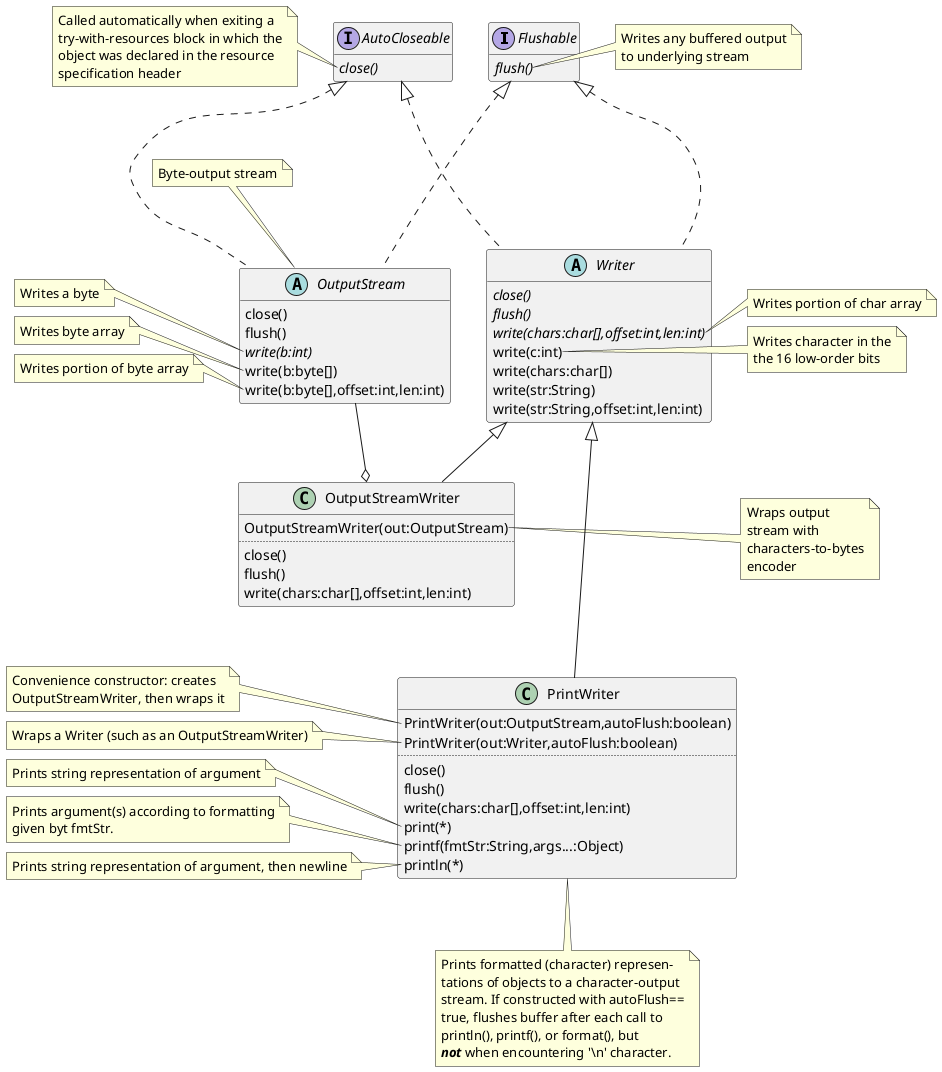 @startuml
'https://plantuml.com/class-diagram

'Make public/private/etc show up as character rather than colored circle.
skinparam classAttributeIconSize 0

interface Flushable {
    {abstract} flush()
}
note right of Flushable::flush()
    Writes any buffered output
    to underlying stream
end note

interface AutoCloseable {
    {abstract} close()
}
note left of AutoCloseable::close()
    Called automatically when exiting a
    try-with-resources block in which the
    object was declared in the resource
    specification header
end note

'interface Appendable {
'    {abstract} append(c:char)
'    {abstract} append(csq:CharSequence)
'    {abstract} append(csq:CharSequence,start:int,end:int)
'}
'note right of Appendable::append(c:char)
'    Appends char to
'    this Appendable
'end note
'note right of Appendable::append(csq:CharSequence)
'    Appends CharSequence
'    to this Appendable
'end note
'note right of Appendable::append(csq:CharSequence,start:int,end:int)
'    Appends subsequence
'    to this Appendable
'end note

Abstract class OutputStream {
    close()
    flush()
    {abstract} write(b:int)
    write(b:byte[])
    write(b:byte[],offset:int,len:int)
}
note top of OutputStream
    Byte-output stream
end note
note left of OutputStream::write(b:int)
    Writes a byte
end note
note left of OutputStream::write(b:byte[])
    Writes byte array
end note
note left of OutputStream::write(b:byte[],offset:int,len:int)
    Writes portion of byte array
end note

class OutputStreamWriter {
    OutputStreamWriter(out:OutputStream)
    ..
    close()
    flush()
    write(chars:char[],offset:int,len:int)
}
note right of OutputStreamWriter::OutputStreamWriter(out:OutputStream)
    Wraps output
    stream with
    characters-to-bytes
    encoder
end note

abstract class Writer {
'    #Writer()
'    ..
    {abstract} close()
    {abstract} flush()
    {abstract} write(chars:char[],offset:int,len:int)
'    append(csq:CharSequence)
'    append(c:char)
'    append(csq:CharSequence,start:int,end:int)
    write(c:int)
    write(chars:char[])
    write(str:String)
    write(str:String,offset:int,len:int)
}
note right of Writer::write(chars:char[],offset:int,len:int)
    Writes portion of char array
end note
note right of Writer::write(c:int)
    Writes character in the
    the 16 low-order bits
end note


class PrintWriter {
    PrintWriter(out:OutputStream,autoFlush:boolean)
    PrintWriter(out:Writer,autoFlush:boolean)
    ..
    close()
    flush()
    write(chars:char[],offset:int,len:int)
    print(*)
    printf(fmtStr:String,args...:Object)
    println(*)
}
note bottom of PrintWriter
    Prints formatted (character) represen-
    tations of objects to a character-output
    stream. If constructed with autoFlush==
    true, flushes buffer after each call to
    println(), printf(), or format(), but
    <b><i>not</i></b> when encountering '\n' character.
end note
note left of PrintWriter::PrintWriter(out:OutputStream,autoFlush:boolean)
    Convenience constructor: creates
    OutputStreamWriter, then wraps it
end note
note left of PrintWriter::PrintWriter(out:Writer,autoFlush:boolean)
    Wraps a Writer (such as an OutputStreamWriter)
end note
note left of PrintWriter::print(*)
    Prints string representation of argument
end note
note left of PrintWriter::printf(fmtStr:String,args...:Object)
    Prints argument(s) according to formatting
    given byt fmtStr.
end note
note left of PrintWriter::println(*)
    Prints string representation of argument, then newline
end note

'Force Flushable, AutoCloseable to same layer
AutoCloseable -[hidden] Flushable

'Push OutputStream down a layer
Flushable --[hidden] Spacer1
Spacer1 --[hidden] OutputStream
hide Spacer1

AutoCloseable <|.. OutputStream
AutoCloseable <|.. Writer

'Push Writer down a layer
Flushable -[hidden] Spacer2
Spacer2 -[hidden] Writer
hide Spacer2

Flushable <|.. Writer

Flushable <|.. OutputStream


'Force OutputStream, Writer to same layer
OutputStream -[hidden] Writer

Writer <|-- OutputStreamWriter

OutputStreamWriter o-- OutputStream

'Stack OutputStreamWriter above PrintWriter
Writer --[hidden] Spacer3
Spacer3 --[hidden] PrintWriter
OutputStreamWriter --[hidden] PrintWriter
hide Spacer3

Writer <|-- PrintWriter

hide empty members
@enduml